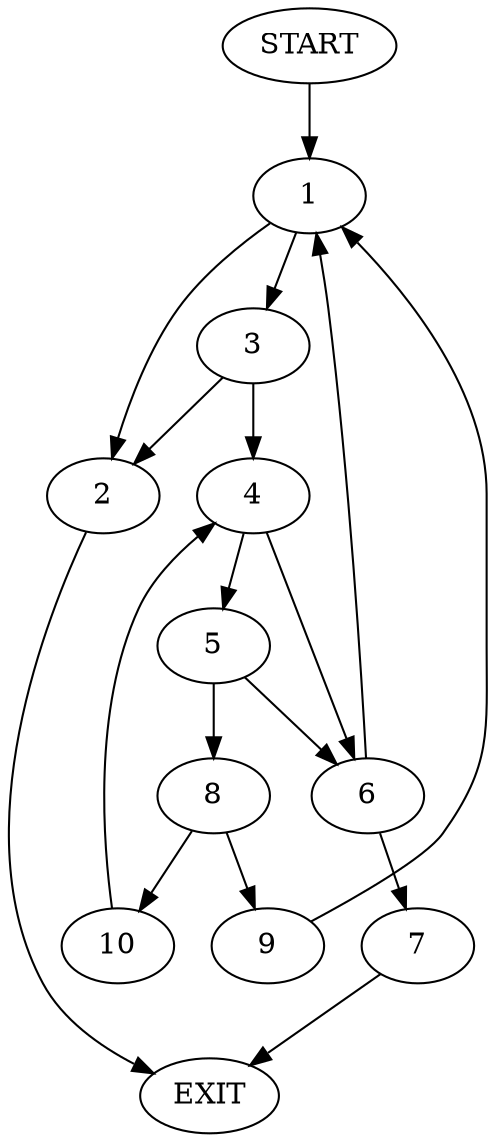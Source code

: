 digraph {
0 [label="START"]
11 [label="EXIT"]
0 -> 1
1 -> 2
1 -> 3
2 -> 11
3 -> 2
3 -> 4
4 -> 5
4 -> 6
6 -> 1
6 -> 7
5 -> 8
5 -> 6
8 -> 9
8 -> 10
7 -> 11
10 -> 4
9 -> 1
}
